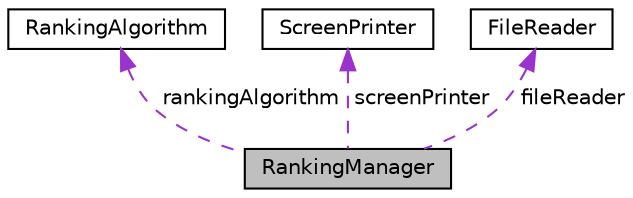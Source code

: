 digraph "RankingManager"
{
 // LATEX_PDF_SIZE
  edge [fontname="Helvetica",fontsize="10",labelfontname="Helvetica",labelfontsize="10"];
  node [fontname="Helvetica",fontsize="10",shape=record];
  Node1 [label="RankingManager",height=0.2,width=0.4,color="black", fillcolor="grey75", style="filled", fontcolor="black",tooltip="This class represents the driver for the ranking program, controlling IO, algorithm,..."];
  Node2 -> Node1 [dir="back",color="darkorchid3",fontsize="10",style="dashed",label=" rankingAlgorithm" ,fontname="Helvetica"];
  Node2 [label="RankingAlgorithm",height=0.2,width=0.4,color="black", fillcolor="white", style="filled",URL="$classRankingAlgorithm.html",tooltip="This class represents the ranking algorithm, used for computing ranking metrics and ranking the resta..."];
  Node3 -> Node1 [dir="back",color="darkorchid3",fontsize="10",style="dashed",label=" screenPrinter" ,fontname="Helvetica"];
  Node3 [label="ScreenPrinter",height=0.2,width=0.4,color="black", fillcolor="white", style="filled",URL="$classScreenPrinter.html",tooltip="This class represents a screen printer, used for printing restaurant ranking results to the screen."];
  Node4 -> Node1 [dir="back",color="darkorchid3",fontsize="10",style="dashed",label=" fileReader" ,fontname="Helvetica"];
  Node4 [label="FileReader",height=0.2,width=0.4,color="black", fillcolor="white", style="filled",URL="$classFileReader.html",tooltip="This class represents a file reader, used for reading in data from a file."];
}
